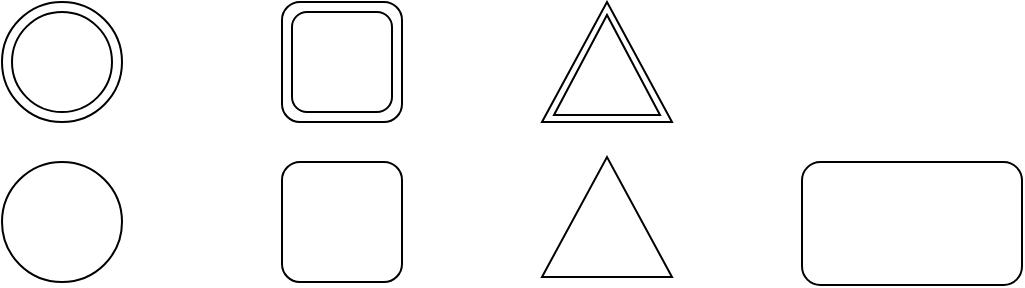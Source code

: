 <mxfile version="14.6.13" type="device"><diagram id="lwPRKIe4O3OyP4wSqL6M" name="Page-1"><mxGraphModel dx="1106" dy="822" grid="1" gridSize="10" guides="1" tooltips="1" connect="1" arrows="1" fold="1" page="1" pageScale="1" pageWidth="827" pageHeight="1169" math="0" shadow="0"><root><mxCell id="0"/><mxCell id="1" parent="0"/><mxCell id="evo2knGiXZBuykChms2b-4" value="" style="rounded=1;whiteSpace=wrap;html=1;" parent="1" vertex="1"><mxGeometry x="230" y="110" width="60" height="60" as="geometry"/></mxCell><mxCell id="evo2knGiXZBuykChms2b-10" value="" style="triangle;whiteSpace=wrap;html=1;rotation=-90;" parent="1" vertex="1"><mxGeometry x="362.5" y="105" width="60" height="65" as="geometry"/></mxCell><mxCell id="evo2knGiXZBuykChms2b-11" value="" style="rounded=1;whiteSpace=wrap;html=1;" parent="1" vertex="1"><mxGeometry x="490" y="110" width="110" height="61.5" as="geometry"/></mxCell><mxCell id="evo2knGiXZBuykChms2b-15" value="" style="ellipse;whiteSpace=wrap;html=1;aspect=fixed;" parent="1" vertex="1"><mxGeometry x="90" y="110" width="60" height="60" as="geometry"/></mxCell><mxCell id="evo2knGiXZBuykChms2b-16" value="" style="group" parent="1" vertex="1" connectable="0"><mxGeometry x="90" y="30" width="60" height="60" as="geometry"/></mxCell><mxCell id="evo2knGiXZBuykChms2b-12" value="" style="ellipse;whiteSpace=wrap;html=1;aspect=fixed;" parent="evo2knGiXZBuykChms2b-16" vertex="1"><mxGeometry width="60" height="60" as="geometry"/></mxCell><mxCell id="evo2knGiXZBuykChms2b-13" value="" style="ellipse;whiteSpace=wrap;html=1;aspect=fixed;" parent="evo2knGiXZBuykChms2b-16" vertex="1"><mxGeometry x="5" y="5" width="50" height="50" as="geometry"/></mxCell><mxCell id="evo2knGiXZBuykChms2b-17" value="" style="group" parent="1" vertex="1" connectable="0"><mxGeometry x="230" y="30" width="60" height="60" as="geometry"/></mxCell><mxCell id="evo2knGiXZBuykChms2b-2" value="" style="rounded=1;whiteSpace=wrap;html=1;" parent="evo2knGiXZBuykChms2b-17" vertex="1"><mxGeometry width="60" height="60" as="geometry"/></mxCell><mxCell id="evo2knGiXZBuykChms2b-3" value="" style="rounded=1;whiteSpace=wrap;html=1;" parent="evo2knGiXZBuykChms2b-17" vertex="1"><mxGeometry x="5" y="5" width="50" height="50" as="geometry"/></mxCell><mxCell id="evo2knGiXZBuykChms2b-18" value="" style="group" parent="1" vertex="1" connectable="0"><mxGeometry x="360" y="30" width="65" height="60" as="geometry"/></mxCell><mxCell id="evo2knGiXZBuykChms2b-9" value="" style="triangle;whiteSpace=wrap;html=1;rotation=-90;" parent="evo2knGiXZBuykChms2b-18" vertex="1"><mxGeometry x="2.5" y="-2.5" width="60" height="65" as="geometry"/></mxCell><mxCell id="evo2knGiXZBuykChms2b-8" value="" style="triangle;whiteSpace=wrap;html=1;rotation=-90;" parent="evo2knGiXZBuykChms2b-18" vertex="1"><mxGeometry x="7.5" y="5" width="50" height="53" as="geometry"/></mxCell></root></mxGraphModel></diagram></mxfile>